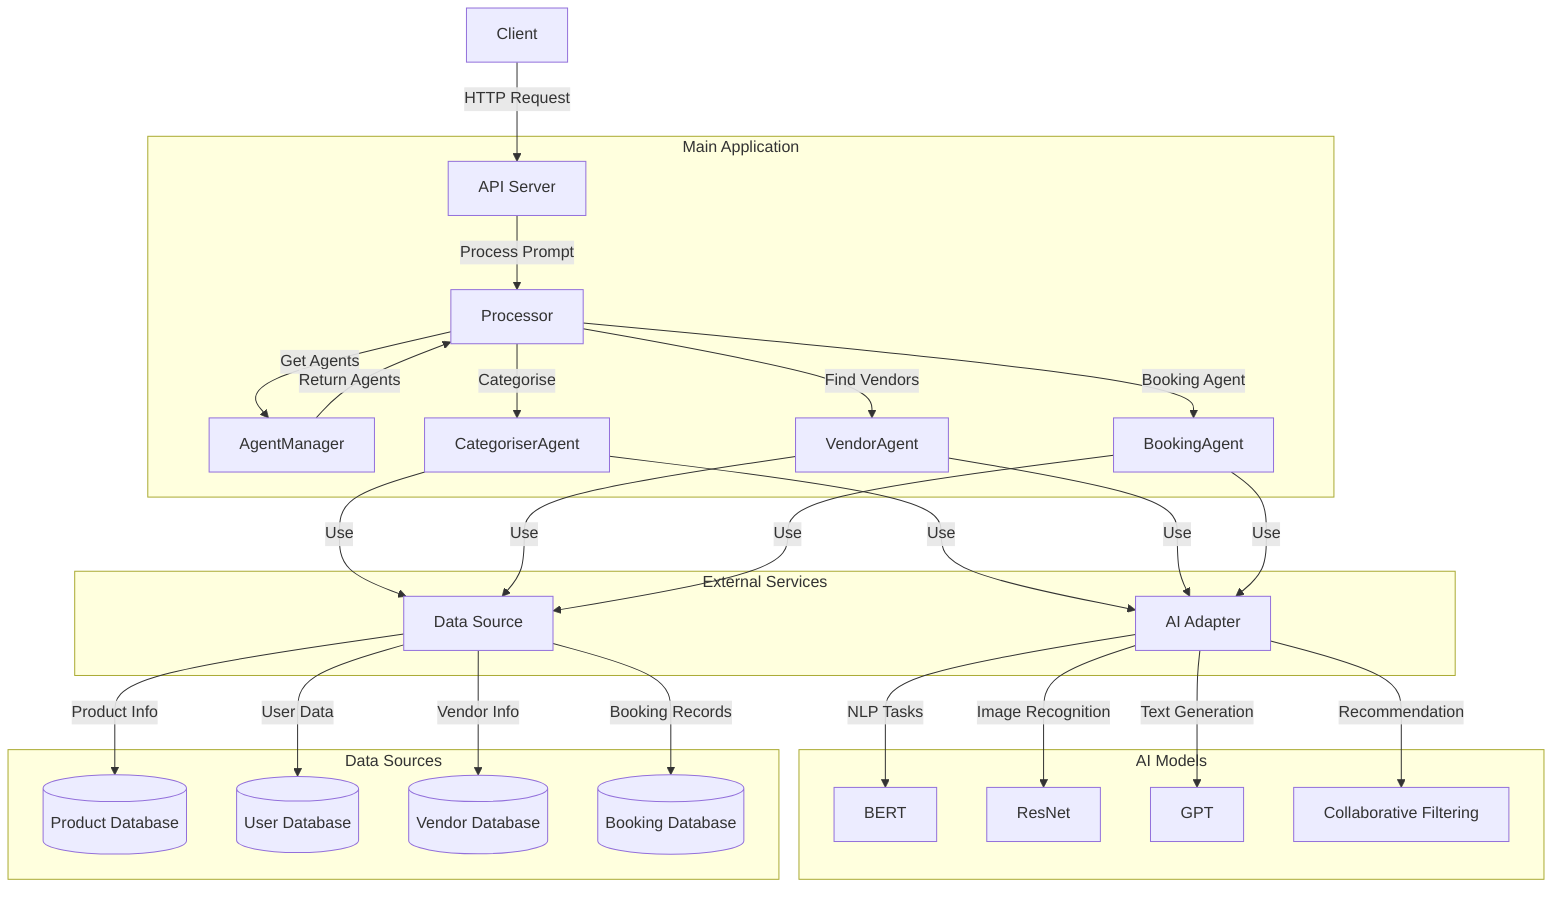 graph TD
    A[Client] -->|HTTP Request| B[API Server]
    B -->|Process Prompt| C[Processor]
    C -->|Get Agents| D[AgentManager]
    D -->|Return Agents| C
    C -->|Categorise| E1[CategoriserAgent]
    C -->|Find Vendors| E2[VendorAgent]
    C -->|Booking Agent| E3[BookingAgent]
    E1 & E2 & E3 -->|Use| F[AI Adapter]
    E1 & E2 & E3 -->|Use| G[Data Source]

    F -->|NLP Tasks| H1[BERT]
    F -->|Image Recognition| H2[ResNet]
    F -->|Text Generation| H3[GPT]
    F -->|Recommendation| H4[Collaborative Filtering]

    G -->|Product Info| I1[(Product Database)]
    G -->|User Data| I2[(User Database)]
    G -->|Vendor Info| I3[(Vendor Database)]
    G -->|Booking Records| I4[(Booking Database)]

    subgraph "Main Application"
        B
        C
        D
        E1
        E2
        E3
    end

    subgraph "AI Models"
        H1
        H2
        H3
        H4
    end

    subgraph "Data Sources"
        I1
        I2
        I3
        I4
    end

    subgraph "External Services"
        F
        G
    end